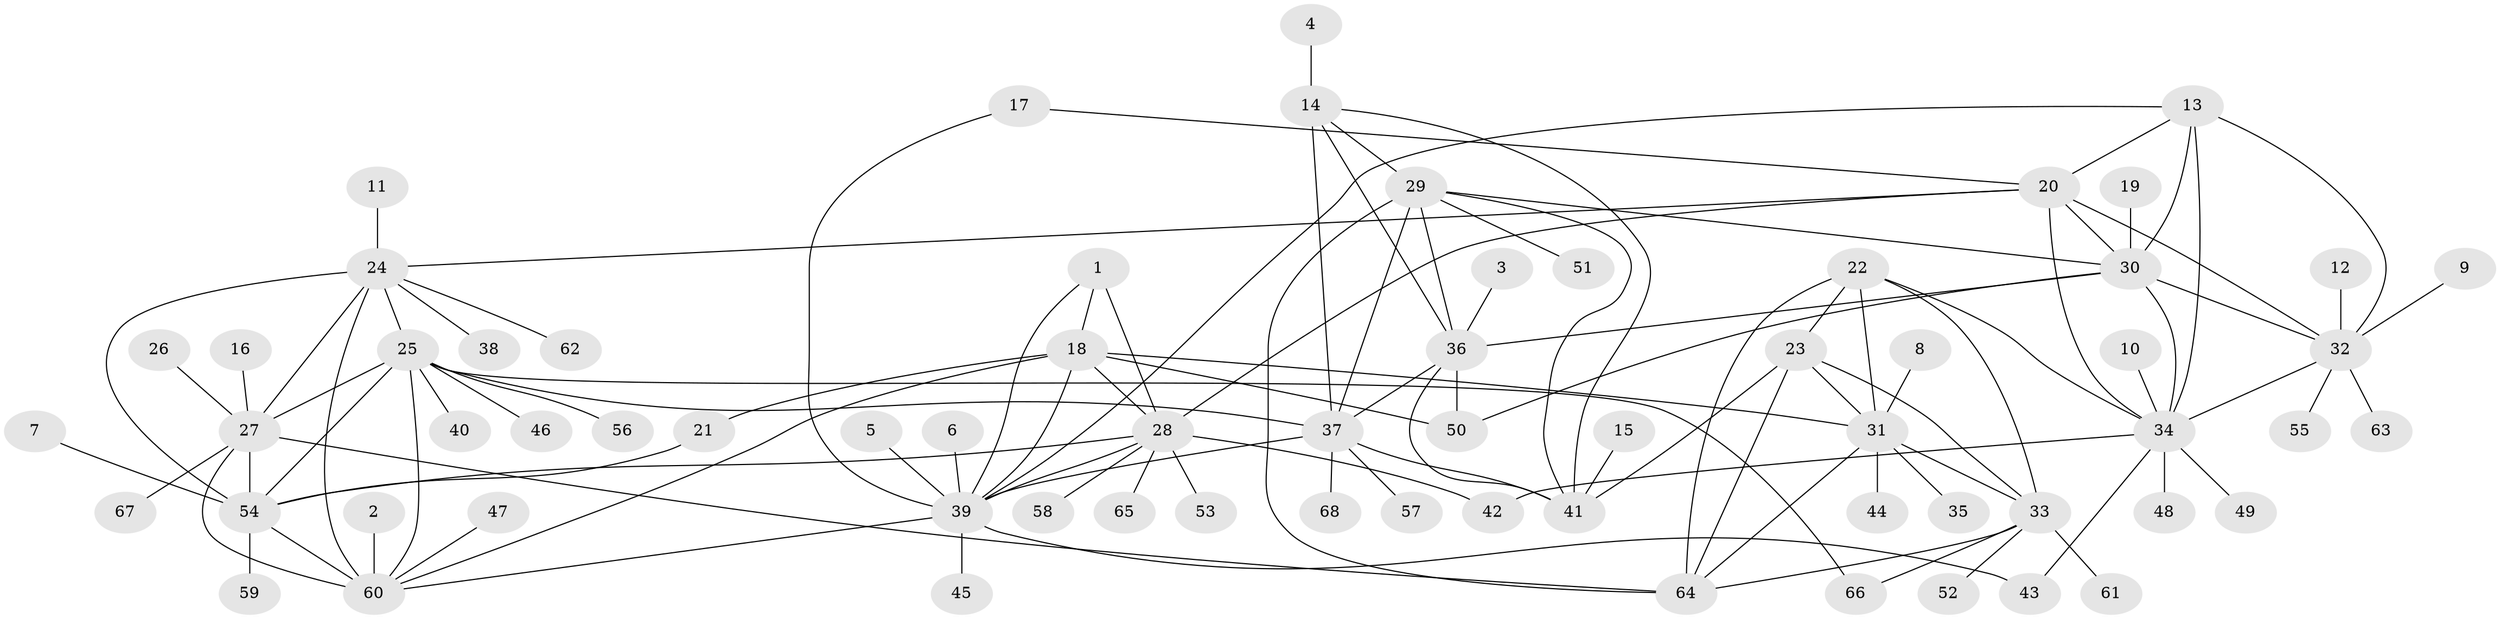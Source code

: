 // original degree distribution, {6: 0.045454545454545456, 11: 0.030303030303030304, 8: 0.030303030303030304, 10: 0.045454545454545456, 14: 0.007575757575757576, 7: 0.022727272727272728, 5: 0.007575757575757576, 12: 0.015151515151515152, 9: 0.022727272727272728, 3: 0.045454545454545456, 2: 0.1590909090909091, 1: 0.5681818181818182}
// Generated by graph-tools (version 1.1) at 2025/26/03/09/25 03:26:39]
// undirected, 68 vertices, 112 edges
graph export_dot {
graph [start="1"]
  node [color=gray90,style=filled];
  1;
  2;
  3;
  4;
  5;
  6;
  7;
  8;
  9;
  10;
  11;
  12;
  13;
  14;
  15;
  16;
  17;
  18;
  19;
  20;
  21;
  22;
  23;
  24;
  25;
  26;
  27;
  28;
  29;
  30;
  31;
  32;
  33;
  34;
  35;
  36;
  37;
  38;
  39;
  40;
  41;
  42;
  43;
  44;
  45;
  46;
  47;
  48;
  49;
  50;
  51;
  52;
  53;
  54;
  55;
  56;
  57;
  58;
  59;
  60;
  61;
  62;
  63;
  64;
  65;
  66;
  67;
  68;
  1 -- 18 [weight=2.0];
  1 -- 28 [weight=4.0];
  1 -- 39 [weight=2.0];
  2 -- 60 [weight=1.0];
  3 -- 36 [weight=1.0];
  4 -- 14 [weight=1.0];
  5 -- 39 [weight=1.0];
  6 -- 39 [weight=1.0];
  7 -- 54 [weight=1.0];
  8 -- 31 [weight=1.0];
  9 -- 32 [weight=1.0];
  10 -- 34 [weight=1.0];
  11 -- 24 [weight=1.0];
  12 -- 32 [weight=1.0];
  13 -- 20 [weight=2.0];
  13 -- 30 [weight=2.0];
  13 -- 32 [weight=2.0];
  13 -- 34 [weight=2.0];
  13 -- 39 [weight=1.0];
  14 -- 29 [weight=1.0];
  14 -- 36 [weight=2.0];
  14 -- 37 [weight=1.0];
  14 -- 41 [weight=1.0];
  15 -- 41 [weight=1.0];
  16 -- 27 [weight=1.0];
  17 -- 20 [weight=1.0];
  17 -- 39 [weight=1.0];
  18 -- 21 [weight=1.0];
  18 -- 28 [weight=2.0];
  18 -- 31 [weight=1.0];
  18 -- 39 [weight=1.0];
  18 -- 50 [weight=1.0];
  18 -- 60 [weight=1.0];
  19 -- 30 [weight=1.0];
  20 -- 24 [weight=1.0];
  20 -- 28 [weight=1.0];
  20 -- 30 [weight=1.0];
  20 -- 32 [weight=1.0];
  20 -- 34 [weight=1.0];
  21 -- 54 [weight=1.0];
  22 -- 23 [weight=2.0];
  22 -- 31 [weight=2.0];
  22 -- 33 [weight=2.0];
  22 -- 34 [weight=1.0];
  22 -- 64 [weight=2.0];
  23 -- 31 [weight=1.0];
  23 -- 33 [weight=1.0];
  23 -- 41 [weight=1.0];
  23 -- 64 [weight=1.0];
  24 -- 25 [weight=1.0];
  24 -- 27 [weight=2.0];
  24 -- 38 [weight=1.0];
  24 -- 54 [weight=1.0];
  24 -- 60 [weight=1.0];
  24 -- 62 [weight=1.0];
  25 -- 27 [weight=2.0];
  25 -- 37 [weight=1.0];
  25 -- 40 [weight=1.0];
  25 -- 46 [weight=1.0];
  25 -- 54 [weight=1.0];
  25 -- 56 [weight=1.0];
  25 -- 60 [weight=1.0];
  25 -- 66 [weight=1.0];
  26 -- 27 [weight=1.0];
  27 -- 54 [weight=2.0];
  27 -- 60 [weight=2.0];
  27 -- 64 [weight=1.0];
  27 -- 67 [weight=1.0];
  28 -- 39 [weight=2.0];
  28 -- 42 [weight=1.0];
  28 -- 53 [weight=1.0];
  28 -- 54 [weight=1.0];
  28 -- 58 [weight=1.0];
  28 -- 65 [weight=1.0];
  29 -- 30 [weight=1.0];
  29 -- 36 [weight=2.0];
  29 -- 37 [weight=1.0];
  29 -- 41 [weight=1.0];
  29 -- 51 [weight=1.0];
  29 -- 64 [weight=1.0];
  30 -- 32 [weight=1.0];
  30 -- 34 [weight=1.0];
  30 -- 36 [weight=1.0];
  30 -- 50 [weight=1.0];
  31 -- 33 [weight=1.0];
  31 -- 35 [weight=1.0];
  31 -- 44 [weight=1.0];
  31 -- 64 [weight=1.0];
  32 -- 34 [weight=1.0];
  32 -- 55 [weight=1.0];
  32 -- 63 [weight=1.0];
  33 -- 52 [weight=1.0];
  33 -- 61 [weight=1.0];
  33 -- 64 [weight=1.0];
  33 -- 66 [weight=1.0];
  34 -- 42 [weight=1.0];
  34 -- 43 [weight=1.0];
  34 -- 48 [weight=1.0];
  34 -- 49 [weight=1.0];
  36 -- 37 [weight=2.0];
  36 -- 41 [weight=2.0];
  36 -- 50 [weight=1.0];
  37 -- 39 [weight=1.0];
  37 -- 41 [weight=1.0];
  37 -- 57 [weight=1.0];
  37 -- 68 [weight=1.0];
  39 -- 43 [weight=1.0];
  39 -- 45 [weight=1.0];
  39 -- 60 [weight=1.0];
  47 -- 60 [weight=1.0];
  54 -- 59 [weight=1.0];
  54 -- 60 [weight=1.0];
}
